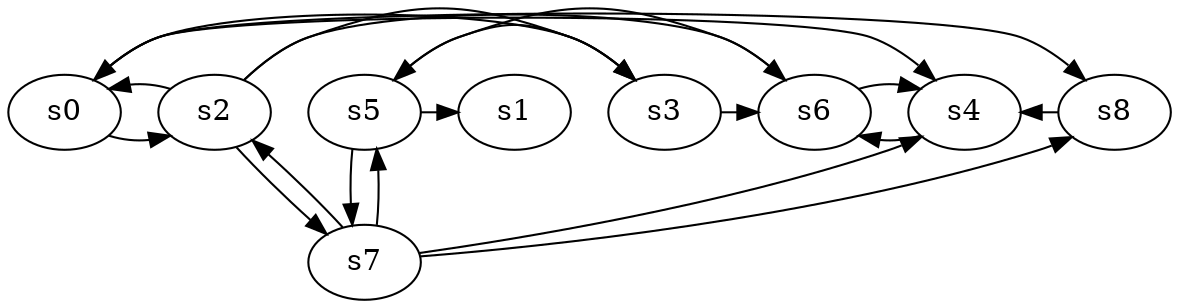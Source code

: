 digraph game_0769_complex_9 {
    s0 [name="s0", player=0];
    s1 [name="s1", player=1];
    s2 [name="s2", player=0];
    s3 [name="s3", player=1];
    s4 [name="s4", player=0, target=1];
    s5 [name="s5", player=1];
    s6 [name="s6", player=1, target=1];
    s7 [name="s7", player=0, target=1];
    s8 [name="s8", player=1, target=1];

    s0 -> s2 [constraint="time == 6 || time == 16 || time == 27"];
    s0 -> s4 [constraint="time == 2 || time == 15 || time == 18 || time == 19 || time == 22"];
    s0 -> s8 [constraint="time % 8 == 5"];
    s2 -> s0 [constraint="!(time % 2 == 1)"];
    s2 -> s3 [constraint="time % 2 == 0 && time % 3 == 2"];
    s2 -> s6 [constraint="time % 5 == 1 || time % 2 == 0"];
    s2 -> s7 [constraint="time == 0 || time == 5 || time == 11"];
    s3 -> s0 [constraint="!(time % 6 == 0)"];
    s3 -> s6 [constraint="time % 2 == 1 && time % 5 == 0"];
    s4 -> s6 [constraint="time % 4 == 3"];
    s5 -> s1 [constraint="time % 3 == 2 || time % 3 == 2"];
    s5 -> s3 [constraint="time % 4 == 0 && time % 4 == 3"];
    s5 -> s7;
    s6 -> s4 [constraint="time % 3 == 0"];
    s6 -> s5 [constraint="time % 7 == 0"];
    s7 -> s2 [constraint="!(time % 6 == 3)"];
    s7 -> s4 [constraint="time % 5 == 0 || time % 4 == 0"];
    s7 -> s5 [constraint="time == 15 || time == 17 || time == 24"];
    s7 -> s8 [constraint="!(time % 4 == 1)"];
    s8 -> s4 [constraint="time % 6 == 5"];
}
